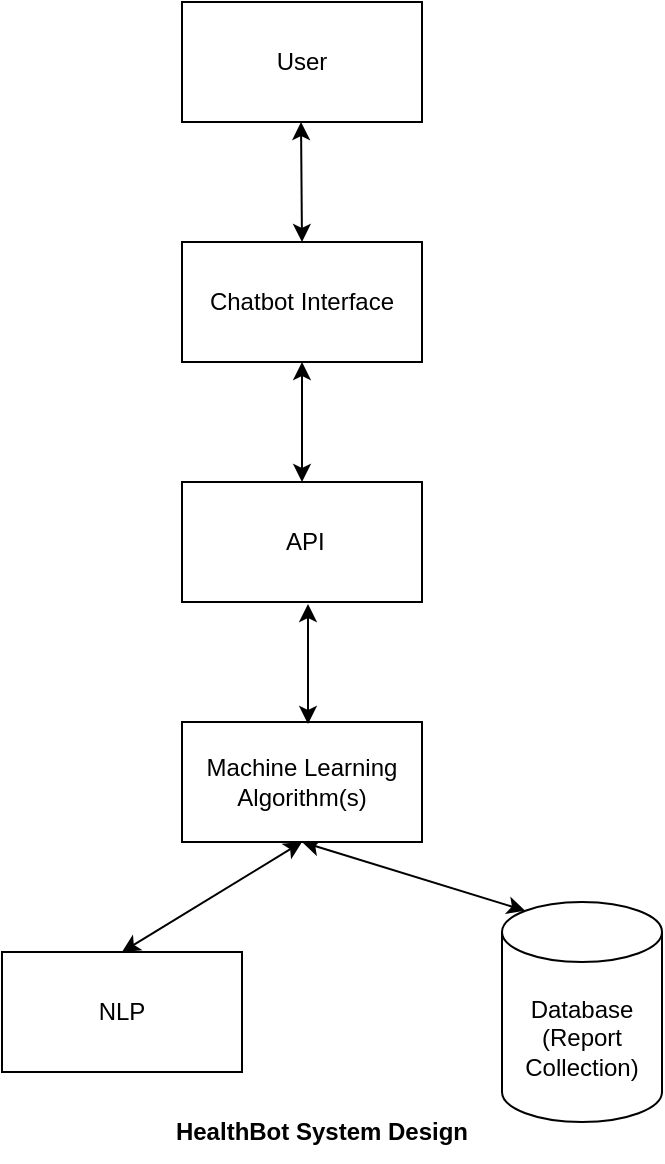 <mxfile version="15.7.0" type="github">
  <diagram id="E8Qlq9uV38KIObQvXuf5" name="Page-1">
    <mxGraphModel dx="782" dy="432" grid="1" gridSize="10" guides="1" tooltips="1" connect="1" arrows="1" fold="1" page="1" pageScale="1" pageWidth="850" pageHeight="1100" math="0" shadow="0">
      <root>
        <mxCell id="0" />
        <mxCell id="1" parent="0" />
        <mxCell id="xV1kJ7AyNFH7F8mEZFLj-1" value="User" style="rounded=0;whiteSpace=wrap;html=1;" parent="1" vertex="1">
          <mxGeometry x="320" y="60" width="120" height="60" as="geometry" />
        </mxCell>
        <mxCell id="xV1kJ7AyNFH7F8mEZFLj-2" value="Chatbot Interface" style="rounded=0;whiteSpace=wrap;html=1;" parent="1" vertex="1">
          <mxGeometry x="320" y="180" width="120" height="60" as="geometry" />
        </mxCell>
        <mxCell id="xV1kJ7AyNFH7F8mEZFLj-4" value="&amp;nbsp;API" style="rounded=0;whiteSpace=wrap;html=1;" parent="1" vertex="1">
          <mxGeometry x="320" y="300" width="120" height="60" as="geometry" />
        </mxCell>
        <mxCell id="xV1kJ7AyNFH7F8mEZFLj-6" value="Database&lt;br&gt;(Report Collection)" style="shape=cylinder3;whiteSpace=wrap;html=1;boundedLbl=1;backgroundOutline=1;size=15;" parent="1" vertex="1">
          <mxGeometry x="480" y="510" width="80" height="110" as="geometry" />
        </mxCell>
        <mxCell id="xV1kJ7AyNFH7F8mEZFLj-19" value="" style="endArrow=classic;startArrow=classic;html=1;rounded=0;" parent="1" edge="1">
          <mxGeometry width="50" height="50" relative="1" as="geometry">
            <mxPoint x="380" y="180" as="sourcePoint" />
            <mxPoint x="379.5" y="120" as="targetPoint" />
          </mxGeometry>
        </mxCell>
        <mxCell id="xV1kJ7AyNFH7F8mEZFLj-20" value="" style="endArrow=classic;startArrow=classic;html=1;rounded=0;exitX=0.5;exitY=0;exitDx=0;exitDy=0;entryX=0.5;entryY=1;entryDx=0;entryDy=0;" parent="1" source="xV1kJ7AyNFH7F8mEZFLj-31" target="xV1kJ7AyNFH7F8mEZFLj-29" edge="1">
          <mxGeometry width="50" height="50" relative="1" as="geometry">
            <mxPoint x="260" y="520" as="sourcePoint" />
            <mxPoint x="390" y="480" as="targetPoint" />
          </mxGeometry>
        </mxCell>
        <mxCell id="xV1kJ7AyNFH7F8mEZFLj-21" value="" style="endArrow=classic;startArrow=classic;html=1;rounded=0;entryX=0.5;entryY=1;entryDx=0;entryDy=0;exitX=0.145;exitY=0;exitDx=0;exitDy=4.35;exitPerimeter=0;" parent="1" source="xV1kJ7AyNFH7F8mEZFLj-6" target="xV1kJ7AyNFH7F8mEZFLj-29" edge="1">
          <mxGeometry width="50" height="50" relative="1" as="geometry">
            <mxPoint x="510" y="500" as="sourcePoint" />
            <mxPoint x="425" y="480" as="targetPoint" />
          </mxGeometry>
        </mxCell>
        <mxCell id="xV1kJ7AyNFH7F8mEZFLj-22" value="" style="endArrow=classic;startArrow=classic;html=1;rounded=0;exitX=0.5;exitY=1;exitDx=0;exitDy=0;" parent="1" source="xV1kJ7AyNFH7F8mEZFLj-2" edge="1">
          <mxGeometry width="50" height="50" relative="1" as="geometry">
            <mxPoint x="250" y="340" as="sourcePoint" />
            <mxPoint x="380" y="300" as="targetPoint" />
          </mxGeometry>
        </mxCell>
        <mxCell id="xV1kJ7AyNFH7F8mEZFLj-29" value="Machine Learning Algorithm(s)" style="rounded=0;whiteSpace=wrap;html=1;" parent="1" vertex="1">
          <mxGeometry x="320" y="420" width="120" height="60" as="geometry" />
        </mxCell>
        <mxCell id="xV1kJ7AyNFH7F8mEZFLj-30" value="" style="endArrow=classic;startArrow=classic;html=1;rounded=0;exitX=0.5;exitY=1;exitDx=0;exitDy=0;" parent="1" edge="1">
          <mxGeometry width="50" height="50" relative="1" as="geometry">
            <mxPoint x="383" y="361" as="sourcePoint" />
            <mxPoint x="383" y="421" as="targetPoint" />
          </mxGeometry>
        </mxCell>
        <mxCell id="xV1kJ7AyNFH7F8mEZFLj-31" value="NLP" style="rounded=0;whiteSpace=wrap;html=1;" parent="1" vertex="1">
          <mxGeometry x="230" y="535" width="120" height="60" as="geometry" />
        </mxCell>
        <mxCell id="unvCna1RRBrEp8yP2mi4-1" value="&lt;b&gt;HealthBot System Design&lt;/b&gt;" style="text;html=1;strokeColor=none;fillColor=none;align=center;verticalAlign=middle;whiteSpace=wrap;rounded=0;" vertex="1" parent="1">
          <mxGeometry x="300" y="610" width="180" height="30" as="geometry" />
        </mxCell>
      </root>
    </mxGraphModel>
  </diagram>
</mxfile>

